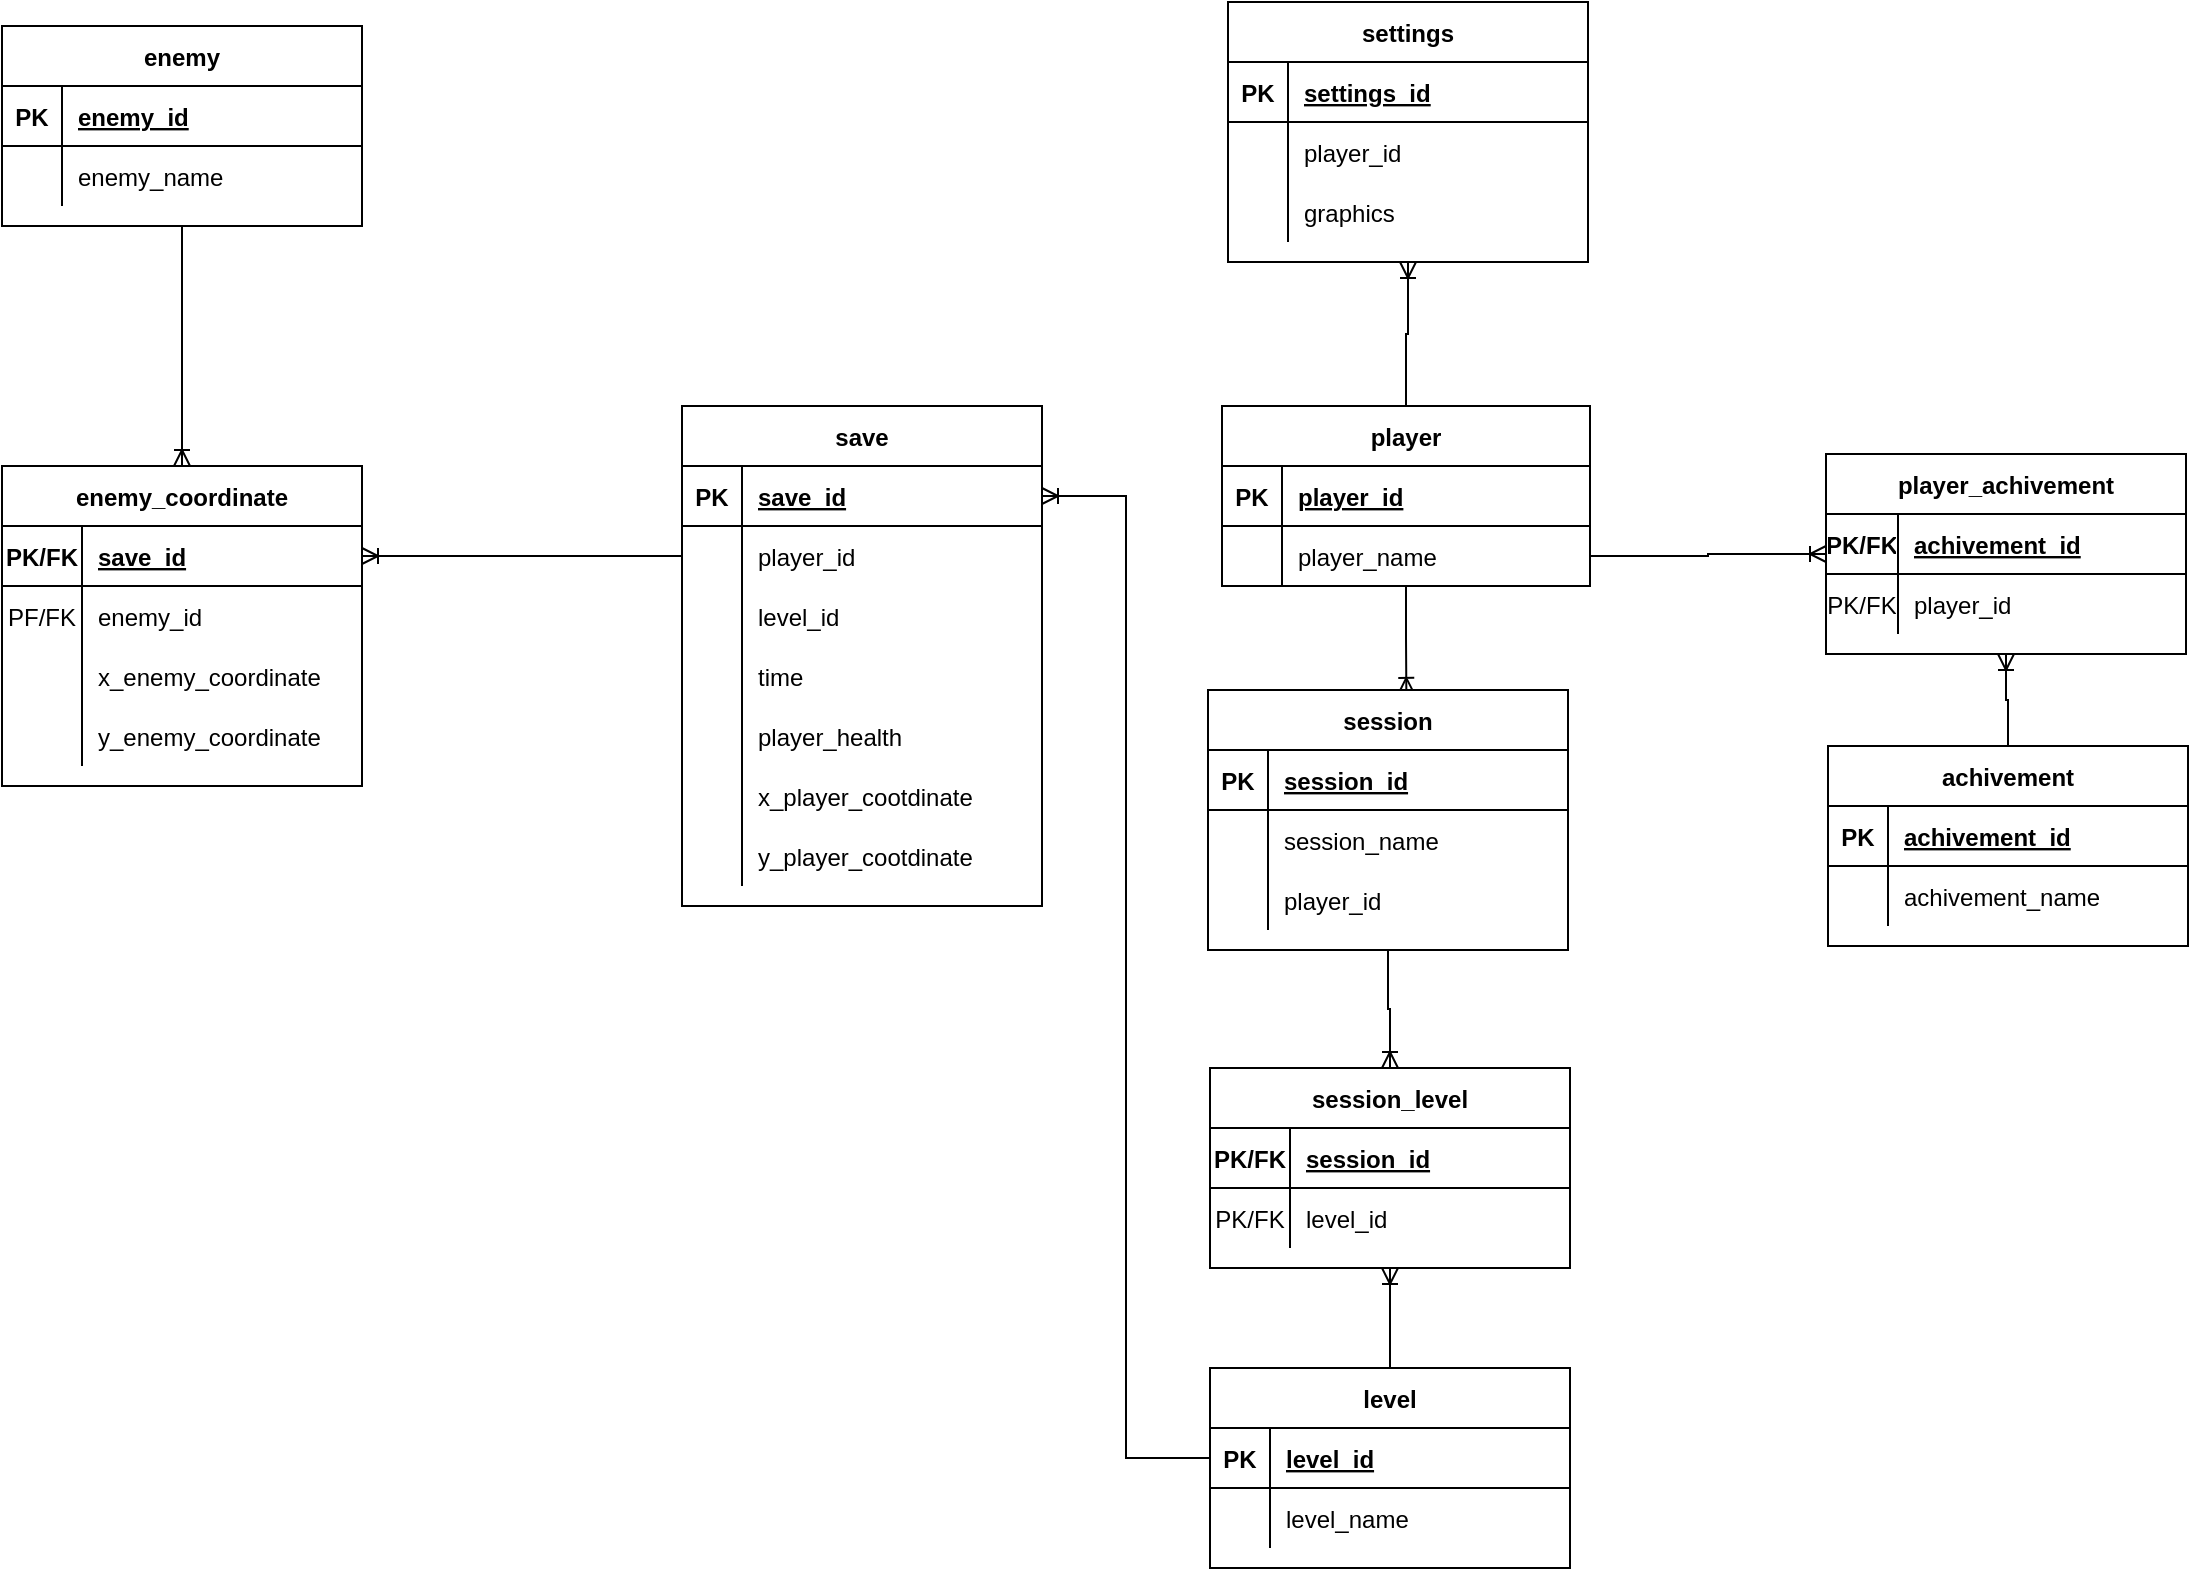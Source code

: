 <mxfile version="20.7.4" type="device"><diagram id="g3M--DwqCFLTSeb4jEzi" name="Страница 1"><mxGraphModel dx="2535" dy="1393" grid="1" gridSize="10" guides="1" tooltips="1" connect="1" arrows="1" fold="1" page="1" pageScale="1" pageWidth="827" pageHeight="1169" math="0" shadow="0"><root><mxCell id="0"/><mxCell id="1" parent="0"/><mxCell id="gzmJOsKCDwlrmbXUU4vh-43" value="" style="edgeStyle=orthogonalEdgeStyle;fontSize=12;html=1;endArrow=ERoneToMany;rounded=0;entryX=0.5;entryY=1;entryDx=0;entryDy=0;" parent="1" source="-hoojX2LVRHUCCKBzYkK-126" target="gzmJOsKCDwlrmbXUU4vh-44" edge="1"><mxGeometry width="100" height="100" relative="1" as="geometry"><mxPoint x="322" y="215" as="sourcePoint"/><mxPoint x="270" y="245" as="targetPoint"/></mxGeometry></mxCell><mxCell id="gzmJOsKCDwlrmbXUU4vh-44" value="settings" style="shape=table;startSize=30;container=1;collapsible=1;childLayout=tableLayout;fixedRows=1;rowLines=0;fontStyle=1;align=center;resizeLast=1;" parent="1" vertex="1"><mxGeometry x="1363" y="28" width="180" height="130" as="geometry"/></mxCell><mxCell id="gzmJOsKCDwlrmbXUU4vh-45" value="" style="shape=tableRow;horizontal=0;startSize=0;swimlaneHead=0;swimlaneBody=0;fillColor=none;collapsible=0;dropTarget=0;points=[[0,0.5],[1,0.5]];portConstraint=eastwest;top=0;left=0;right=0;bottom=1;" parent="gzmJOsKCDwlrmbXUU4vh-44" vertex="1"><mxGeometry y="30" width="180" height="30" as="geometry"/></mxCell><mxCell id="gzmJOsKCDwlrmbXUU4vh-46" value="PK" style="shape=partialRectangle;connectable=0;fillColor=none;top=0;left=0;bottom=0;right=0;fontStyle=1;overflow=hidden;" parent="gzmJOsKCDwlrmbXUU4vh-45" vertex="1"><mxGeometry width="30" height="30" as="geometry"><mxRectangle width="30" height="30" as="alternateBounds"/></mxGeometry></mxCell><mxCell id="gzmJOsKCDwlrmbXUU4vh-47" value="settings_id" style="shape=partialRectangle;connectable=0;fillColor=none;top=0;left=0;bottom=0;right=0;align=left;spacingLeft=6;fontStyle=5;overflow=hidden;" parent="gzmJOsKCDwlrmbXUU4vh-45" vertex="1"><mxGeometry x="30" width="150" height="30" as="geometry"><mxRectangle width="150" height="30" as="alternateBounds"/></mxGeometry></mxCell><mxCell id="gzmJOsKCDwlrmbXUU4vh-54" value="" style="shape=tableRow;horizontal=0;startSize=0;swimlaneHead=0;swimlaneBody=0;fillColor=none;collapsible=0;dropTarget=0;points=[[0,0.5],[1,0.5]];portConstraint=eastwest;top=0;left=0;right=0;bottom=0;" parent="gzmJOsKCDwlrmbXUU4vh-44" vertex="1"><mxGeometry y="60" width="180" height="30" as="geometry"/></mxCell><mxCell id="gzmJOsKCDwlrmbXUU4vh-55" value="" style="shape=partialRectangle;connectable=0;fillColor=none;top=0;left=0;bottom=0;right=0;editable=1;overflow=hidden;" parent="gzmJOsKCDwlrmbXUU4vh-54" vertex="1"><mxGeometry width="30" height="30" as="geometry"><mxRectangle width="30" height="30" as="alternateBounds"/></mxGeometry></mxCell><mxCell id="gzmJOsKCDwlrmbXUU4vh-56" value="player_id" style="shape=partialRectangle;connectable=0;fillColor=none;top=0;left=0;bottom=0;right=0;align=left;spacingLeft=6;overflow=hidden;" parent="gzmJOsKCDwlrmbXUU4vh-54" vertex="1"><mxGeometry x="30" width="150" height="30" as="geometry"><mxRectangle width="150" height="30" as="alternateBounds"/></mxGeometry></mxCell><mxCell id="gzmJOsKCDwlrmbXUU4vh-48" value="" style="shape=tableRow;horizontal=0;startSize=0;swimlaneHead=0;swimlaneBody=0;fillColor=none;collapsible=0;dropTarget=0;points=[[0,0.5],[1,0.5]];portConstraint=eastwest;top=0;left=0;right=0;bottom=0;" parent="gzmJOsKCDwlrmbXUU4vh-44" vertex="1"><mxGeometry y="90" width="180" height="30" as="geometry"/></mxCell><mxCell id="gzmJOsKCDwlrmbXUU4vh-49" value="" style="shape=partialRectangle;connectable=0;fillColor=none;top=0;left=0;bottom=0;right=0;editable=1;overflow=hidden;" parent="gzmJOsKCDwlrmbXUU4vh-48" vertex="1"><mxGeometry width="30" height="30" as="geometry"><mxRectangle width="30" height="30" as="alternateBounds"/></mxGeometry></mxCell><mxCell id="gzmJOsKCDwlrmbXUU4vh-50" value="graphics" style="shape=partialRectangle;connectable=0;fillColor=none;top=0;left=0;bottom=0;right=0;align=left;spacingLeft=6;overflow=hidden;" parent="gzmJOsKCDwlrmbXUU4vh-48" vertex="1"><mxGeometry x="30" width="150" height="30" as="geometry"><mxRectangle width="150" height="30" as="alternateBounds"/></mxGeometry></mxCell><mxCell id="-hoojX2LVRHUCCKBzYkK-8" value="" style="edgeStyle=orthogonalEdgeStyle;fontSize=12;html=1;endArrow=ERoneToMany;rounded=0;entryX=0.551;entryY=0.015;entryDx=0;entryDy=0;entryPerimeter=0;" parent="1" source="-hoojX2LVRHUCCKBzYkK-126" target="-hoojX2LVRHUCCKBzYkK-9" edge="1"><mxGeometry width="100" height="100" relative="1" as="geometry"><mxPoint x="520" y="465" as="sourcePoint"/><mxPoint x="430" y="495" as="targetPoint"/></mxGeometry></mxCell><mxCell id="-hoojX2LVRHUCCKBzYkK-9" value="session" style="shape=table;startSize=30;container=1;collapsible=1;childLayout=tableLayout;fixedRows=1;rowLines=0;fontStyle=1;align=center;resizeLast=1;" parent="1" vertex="1"><mxGeometry x="1353" y="372" width="180" height="130" as="geometry"/></mxCell><mxCell id="-hoojX2LVRHUCCKBzYkK-10" value="" style="shape=tableRow;horizontal=0;startSize=0;swimlaneHead=0;swimlaneBody=0;fillColor=none;collapsible=0;dropTarget=0;points=[[0,0.5],[1,0.5]];portConstraint=eastwest;top=0;left=0;right=0;bottom=1;" parent="-hoojX2LVRHUCCKBzYkK-9" vertex="1"><mxGeometry y="30" width="180" height="30" as="geometry"/></mxCell><mxCell id="-hoojX2LVRHUCCKBzYkK-11" value="PK" style="shape=partialRectangle;connectable=0;fillColor=none;top=0;left=0;bottom=0;right=0;fontStyle=1;overflow=hidden;" parent="-hoojX2LVRHUCCKBzYkK-10" vertex="1"><mxGeometry width="30" height="30" as="geometry"><mxRectangle width="30" height="30" as="alternateBounds"/></mxGeometry></mxCell><mxCell id="-hoojX2LVRHUCCKBzYkK-12" value="session_id" style="shape=partialRectangle;connectable=0;fillColor=none;top=0;left=0;bottom=0;right=0;align=left;spacingLeft=6;fontStyle=5;overflow=hidden;" parent="-hoojX2LVRHUCCKBzYkK-10" vertex="1"><mxGeometry x="30" width="150" height="30" as="geometry"><mxRectangle width="150" height="30" as="alternateBounds"/></mxGeometry></mxCell><mxCell id="-hoojX2LVRHUCCKBzYkK-13" value="" style="shape=tableRow;horizontal=0;startSize=0;swimlaneHead=0;swimlaneBody=0;fillColor=none;collapsible=0;dropTarget=0;points=[[0,0.5],[1,0.5]];portConstraint=eastwest;top=0;left=0;right=0;bottom=0;" parent="-hoojX2LVRHUCCKBzYkK-9" vertex="1"><mxGeometry y="60" width="180" height="30" as="geometry"/></mxCell><mxCell id="-hoojX2LVRHUCCKBzYkK-14" value="" style="shape=partialRectangle;connectable=0;fillColor=none;top=0;left=0;bottom=0;right=0;editable=1;overflow=hidden;" parent="-hoojX2LVRHUCCKBzYkK-13" vertex="1"><mxGeometry width="30" height="30" as="geometry"><mxRectangle width="30" height="30" as="alternateBounds"/></mxGeometry></mxCell><mxCell id="-hoojX2LVRHUCCKBzYkK-15" value="session_name" style="shape=partialRectangle;connectable=0;fillColor=none;top=0;left=0;bottom=0;right=0;align=left;spacingLeft=6;overflow=hidden;" parent="-hoojX2LVRHUCCKBzYkK-13" vertex="1"><mxGeometry x="30" width="150" height="30" as="geometry"><mxRectangle width="150" height="30" as="alternateBounds"/></mxGeometry></mxCell><mxCell id="-hoojX2LVRHUCCKBzYkK-16" value="" style="shape=tableRow;horizontal=0;startSize=0;swimlaneHead=0;swimlaneBody=0;fillColor=none;collapsible=0;dropTarget=0;points=[[0,0.5],[1,0.5]];portConstraint=eastwest;top=0;left=0;right=0;bottom=0;" parent="-hoojX2LVRHUCCKBzYkK-9" vertex="1"><mxGeometry y="90" width="180" height="30" as="geometry"/></mxCell><mxCell id="-hoojX2LVRHUCCKBzYkK-17" value="" style="shape=partialRectangle;connectable=0;fillColor=none;top=0;left=0;bottom=0;right=0;editable=1;overflow=hidden;" parent="-hoojX2LVRHUCCKBzYkK-16" vertex="1"><mxGeometry width="30" height="30" as="geometry"><mxRectangle width="30" height="30" as="alternateBounds"/></mxGeometry></mxCell><mxCell id="-hoojX2LVRHUCCKBzYkK-18" value="player_id" style="shape=partialRectangle;connectable=0;fillColor=none;top=0;left=0;bottom=0;right=0;align=left;spacingLeft=6;overflow=hidden;" parent="-hoojX2LVRHUCCKBzYkK-16" vertex="1"><mxGeometry x="30" width="150" height="30" as="geometry"><mxRectangle width="150" height="30" as="alternateBounds"/></mxGeometry></mxCell><mxCell id="-hoojX2LVRHUCCKBzYkK-19" value="level" style="shape=table;startSize=30;container=1;collapsible=1;childLayout=tableLayout;fixedRows=1;rowLines=0;fontStyle=1;align=center;resizeLast=1;" parent="1" vertex="1"><mxGeometry x="1354" y="711" width="180" height="100" as="geometry"/></mxCell><mxCell id="-hoojX2LVRHUCCKBzYkK-20" value="" style="shape=tableRow;horizontal=0;startSize=0;swimlaneHead=0;swimlaneBody=0;fillColor=none;collapsible=0;dropTarget=0;points=[[0,0.5],[1,0.5]];portConstraint=eastwest;top=0;left=0;right=0;bottom=1;" parent="-hoojX2LVRHUCCKBzYkK-19" vertex="1"><mxGeometry y="30" width="180" height="30" as="geometry"/></mxCell><mxCell id="-hoojX2LVRHUCCKBzYkK-21" value="PK" style="shape=partialRectangle;connectable=0;fillColor=none;top=0;left=0;bottom=0;right=0;fontStyle=1;overflow=hidden;" parent="-hoojX2LVRHUCCKBzYkK-20" vertex="1"><mxGeometry width="30" height="30" as="geometry"><mxRectangle width="30" height="30" as="alternateBounds"/></mxGeometry></mxCell><mxCell id="-hoojX2LVRHUCCKBzYkK-22" value="level_id" style="shape=partialRectangle;connectable=0;fillColor=none;top=0;left=0;bottom=0;right=0;align=left;spacingLeft=6;fontStyle=5;overflow=hidden;" parent="-hoojX2LVRHUCCKBzYkK-20" vertex="1"><mxGeometry x="30" width="150" height="30" as="geometry"><mxRectangle width="150" height="30" as="alternateBounds"/></mxGeometry></mxCell><mxCell id="-hoojX2LVRHUCCKBzYkK-23" value="" style="shape=tableRow;horizontal=0;startSize=0;swimlaneHead=0;swimlaneBody=0;fillColor=none;collapsible=0;dropTarget=0;points=[[0,0.5],[1,0.5]];portConstraint=eastwest;top=0;left=0;right=0;bottom=0;" parent="-hoojX2LVRHUCCKBzYkK-19" vertex="1"><mxGeometry y="60" width="180" height="30" as="geometry"/></mxCell><mxCell id="-hoojX2LVRHUCCKBzYkK-24" value="" style="shape=partialRectangle;connectable=0;fillColor=none;top=0;left=0;bottom=0;right=0;editable=1;overflow=hidden;" parent="-hoojX2LVRHUCCKBzYkK-23" vertex="1"><mxGeometry width="30" height="30" as="geometry"><mxRectangle width="30" height="30" as="alternateBounds"/></mxGeometry></mxCell><mxCell id="-hoojX2LVRHUCCKBzYkK-25" value="level_name" style="shape=partialRectangle;connectable=0;fillColor=none;top=0;left=0;bottom=0;right=0;align=left;spacingLeft=6;overflow=hidden;" parent="-hoojX2LVRHUCCKBzYkK-23" vertex="1"><mxGeometry x="30" width="150" height="30" as="geometry"><mxRectangle width="150" height="30" as="alternateBounds"/></mxGeometry></mxCell><mxCell id="-hoojX2LVRHUCCKBzYkK-29" value="" style="edgeStyle=orthogonalEdgeStyle;fontSize=12;html=1;endArrow=ERoneToMany;rounded=0;exitX=0.5;exitY=1;exitDx=0;exitDy=0;entryX=0.5;entryY=0;entryDx=0;entryDy=0;" parent="1" source="-hoojX2LVRHUCCKBzYkK-9" target="-hoojX2LVRHUCCKBzYkK-46" edge="1"><mxGeometry width="100" height="100" relative="1" as="geometry"><mxPoint x="1672" y="505" as="sourcePoint"/><mxPoint x="1312" y="460" as="targetPoint"/></mxGeometry></mxCell><mxCell id="-hoojX2LVRHUCCKBzYkK-30" value="achivement" style="shape=table;startSize=30;container=1;collapsible=1;childLayout=tableLayout;fixedRows=1;rowLines=0;fontStyle=1;align=center;resizeLast=1;" parent="1" vertex="1"><mxGeometry x="1663" y="400" width="180" height="100" as="geometry"/></mxCell><mxCell id="-hoojX2LVRHUCCKBzYkK-31" value="" style="shape=tableRow;horizontal=0;startSize=0;swimlaneHead=0;swimlaneBody=0;fillColor=none;collapsible=0;dropTarget=0;points=[[0,0.5],[1,0.5]];portConstraint=eastwest;top=0;left=0;right=0;bottom=1;" parent="-hoojX2LVRHUCCKBzYkK-30" vertex="1"><mxGeometry y="30" width="180" height="30" as="geometry"/></mxCell><mxCell id="-hoojX2LVRHUCCKBzYkK-32" value="PK" style="shape=partialRectangle;connectable=0;fillColor=none;top=0;left=0;bottom=0;right=0;fontStyle=1;overflow=hidden;" parent="-hoojX2LVRHUCCKBzYkK-31" vertex="1"><mxGeometry width="30" height="30" as="geometry"><mxRectangle width="30" height="30" as="alternateBounds"/></mxGeometry></mxCell><mxCell id="-hoojX2LVRHUCCKBzYkK-33" value="achivement_id" style="shape=partialRectangle;connectable=0;fillColor=none;top=0;left=0;bottom=0;right=0;align=left;spacingLeft=6;fontStyle=5;overflow=hidden;" parent="-hoojX2LVRHUCCKBzYkK-31" vertex="1"><mxGeometry x="30" width="150" height="30" as="geometry"><mxRectangle width="150" height="30" as="alternateBounds"/></mxGeometry></mxCell><mxCell id="-hoojX2LVRHUCCKBzYkK-34" value="" style="shape=tableRow;horizontal=0;startSize=0;swimlaneHead=0;swimlaneBody=0;fillColor=none;collapsible=0;dropTarget=0;points=[[0,0.5],[1,0.5]];portConstraint=eastwest;top=0;left=0;right=0;bottom=0;" parent="-hoojX2LVRHUCCKBzYkK-30" vertex="1"><mxGeometry y="60" width="180" height="30" as="geometry"/></mxCell><mxCell id="-hoojX2LVRHUCCKBzYkK-35" value="" style="shape=partialRectangle;connectable=0;fillColor=none;top=0;left=0;bottom=0;right=0;editable=1;overflow=hidden;" parent="-hoojX2LVRHUCCKBzYkK-34" vertex="1"><mxGeometry width="30" height="30" as="geometry"><mxRectangle width="30" height="30" as="alternateBounds"/></mxGeometry></mxCell><mxCell id="-hoojX2LVRHUCCKBzYkK-36" value="achivement_name" style="shape=partialRectangle;connectable=0;fillColor=none;top=0;left=0;bottom=0;right=0;align=left;spacingLeft=6;overflow=hidden;" parent="-hoojX2LVRHUCCKBzYkK-34" vertex="1"><mxGeometry x="30" width="150" height="30" as="geometry"><mxRectangle width="150" height="30" as="alternateBounds"/></mxGeometry></mxCell><mxCell id="-hoojX2LVRHUCCKBzYkK-37" value="player_achivement" style="shape=table;startSize=30;container=1;collapsible=1;childLayout=tableLayout;fixedRows=1;rowLines=0;fontStyle=1;align=center;resizeLast=1;" parent="1" vertex="1"><mxGeometry x="1662" y="254" width="180" height="100" as="geometry"/></mxCell><mxCell id="-hoojX2LVRHUCCKBzYkK-38" value="" style="shape=tableRow;horizontal=0;startSize=0;swimlaneHead=0;swimlaneBody=0;fillColor=none;collapsible=0;dropTarget=0;points=[[0,0.5],[1,0.5]];portConstraint=eastwest;top=0;left=0;right=0;bottom=1;" parent="-hoojX2LVRHUCCKBzYkK-37" vertex="1"><mxGeometry y="30" width="180" height="30" as="geometry"/></mxCell><mxCell id="-hoojX2LVRHUCCKBzYkK-39" value="PK/FK" style="shape=partialRectangle;connectable=0;fillColor=none;top=0;left=0;bottom=0;right=0;fontStyle=1;overflow=hidden;" parent="-hoojX2LVRHUCCKBzYkK-38" vertex="1"><mxGeometry width="36" height="30" as="geometry"><mxRectangle width="36" height="30" as="alternateBounds"/></mxGeometry></mxCell><mxCell id="-hoojX2LVRHUCCKBzYkK-40" value="achivement_id" style="shape=partialRectangle;connectable=0;fillColor=none;top=0;left=0;bottom=0;right=0;align=left;spacingLeft=6;fontStyle=5;overflow=hidden;" parent="-hoojX2LVRHUCCKBzYkK-38" vertex="1"><mxGeometry x="36" width="144" height="30" as="geometry"><mxRectangle width="144" height="30" as="alternateBounds"/></mxGeometry></mxCell><mxCell id="-hoojX2LVRHUCCKBzYkK-41" value="" style="shape=tableRow;horizontal=0;startSize=0;swimlaneHead=0;swimlaneBody=0;fillColor=none;collapsible=0;dropTarget=0;points=[[0,0.5],[1,0.5]];portConstraint=eastwest;top=0;left=0;right=0;bottom=0;" parent="-hoojX2LVRHUCCKBzYkK-37" vertex="1"><mxGeometry y="60" width="180" height="30" as="geometry"/></mxCell><mxCell id="-hoojX2LVRHUCCKBzYkK-42" value="PK/FK" style="shape=partialRectangle;connectable=0;fillColor=none;top=0;left=0;bottom=0;right=0;editable=1;overflow=hidden;" parent="-hoojX2LVRHUCCKBzYkK-41" vertex="1"><mxGeometry width="36" height="30" as="geometry"><mxRectangle width="36" height="30" as="alternateBounds"/></mxGeometry></mxCell><mxCell id="-hoojX2LVRHUCCKBzYkK-43" value="player_id" style="shape=partialRectangle;connectable=0;fillColor=none;top=0;left=0;bottom=0;right=0;align=left;spacingLeft=6;overflow=hidden;" parent="-hoojX2LVRHUCCKBzYkK-41" vertex="1"><mxGeometry x="36" width="144" height="30" as="geometry"><mxRectangle width="144" height="30" as="alternateBounds"/></mxGeometry></mxCell><mxCell id="-hoojX2LVRHUCCKBzYkK-44" value="" style="edgeStyle=orthogonalEdgeStyle;fontSize=12;html=1;endArrow=ERoneToMany;rounded=0;" parent="1" source="-hoojX2LVRHUCCKBzYkK-130" target="-hoojX2LVRHUCCKBzYkK-37" edge="1"><mxGeometry width="100" height="100" relative="1" as="geometry"><mxPoint x="616.048" y="510" as="sourcePoint"/><mxPoint x="430" y="475" as="targetPoint"/></mxGeometry></mxCell><mxCell id="-hoojX2LVRHUCCKBzYkK-45" value="" style="edgeStyle=orthogonalEdgeStyle;fontSize=12;html=1;endArrow=ERoneToMany;rounded=0;exitX=0.5;exitY=0;exitDx=0;exitDy=0;entryX=0.5;entryY=1;entryDx=0;entryDy=0;" parent="1" source="-hoojX2LVRHUCCKBzYkK-30" target="-hoojX2LVRHUCCKBzYkK-37" edge="1"><mxGeometry width="100" height="100" relative="1" as="geometry"><mxPoint x="1680" y="165" as="sourcePoint"/><mxPoint x="1580" y="165" as="targetPoint"/></mxGeometry></mxCell><mxCell id="-hoojX2LVRHUCCKBzYkK-46" value="session_level" style="shape=table;startSize=30;container=1;collapsible=1;childLayout=tableLayout;fixedRows=1;rowLines=0;fontStyle=1;align=center;resizeLast=1;" parent="1" vertex="1"><mxGeometry x="1354" y="561" width="180" height="100" as="geometry"/></mxCell><mxCell id="-hoojX2LVRHUCCKBzYkK-47" value="" style="shape=tableRow;horizontal=0;startSize=0;swimlaneHead=0;swimlaneBody=0;fillColor=none;collapsible=0;dropTarget=0;points=[[0,0.5],[1,0.5]];portConstraint=eastwest;top=0;left=0;right=0;bottom=1;" parent="-hoojX2LVRHUCCKBzYkK-46" vertex="1"><mxGeometry y="30" width="180" height="30" as="geometry"/></mxCell><mxCell id="-hoojX2LVRHUCCKBzYkK-48" value="PK/FK" style="shape=partialRectangle;connectable=0;fillColor=none;top=0;left=0;bottom=0;right=0;fontStyle=1;overflow=hidden;" parent="-hoojX2LVRHUCCKBzYkK-47" vertex="1"><mxGeometry width="40" height="30" as="geometry"><mxRectangle width="40" height="30" as="alternateBounds"/></mxGeometry></mxCell><mxCell id="-hoojX2LVRHUCCKBzYkK-49" value="session_id" style="shape=partialRectangle;connectable=0;fillColor=none;top=0;left=0;bottom=0;right=0;align=left;spacingLeft=6;fontStyle=5;overflow=hidden;" parent="-hoojX2LVRHUCCKBzYkK-47" vertex="1"><mxGeometry x="40" width="140" height="30" as="geometry"><mxRectangle width="140" height="30" as="alternateBounds"/></mxGeometry></mxCell><mxCell id="-hoojX2LVRHUCCKBzYkK-50" value="" style="shape=tableRow;horizontal=0;startSize=0;swimlaneHead=0;swimlaneBody=0;fillColor=none;collapsible=0;dropTarget=0;points=[[0,0.5],[1,0.5]];portConstraint=eastwest;top=0;left=0;right=0;bottom=0;" parent="-hoojX2LVRHUCCKBzYkK-46" vertex="1"><mxGeometry y="60" width="180" height="30" as="geometry"/></mxCell><mxCell id="-hoojX2LVRHUCCKBzYkK-51" value="PK/FK" style="shape=partialRectangle;connectable=0;fillColor=none;top=0;left=0;bottom=0;right=0;editable=1;overflow=hidden;" parent="-hoojX2LVRHUCCKBzYkK-50" vertex="1"><mxGeometry width="40" height="30" as="geometry"><mxRectangle width="40" height="30" as="alternateBounds"/></mxGeometry></mxCell><mxCell id="-hoojX2LVRHUCCKBzYkK-52" value="level_id" style="shape=partialRectangle;connectable=0;fillColor=none;top=0;left=0;bottom=0;right=0;align=left;spacingLeft=6;overflow=hidden;" parent="-hoojX2LVRHUCCKBzYkK-50" vertex="1"><mxGeometry x="40" width="140" height="30" as="geometry"><mxRectangle width="140" height="30" as="alternateBounds"/></mxGeometry></mxCell><mxCell id="-hoojX2LVRHUCCKBzYkK-53" value="" style="edgeStyle=orthogonalEdgeStyle;fontSize=12;html=1;endArrow=ERoneToMany;rounded=0;exitX=0.5;exitY=0;exitDx=0;exitDy=0;entryX=0.5;entryY=1;entryDx=0;entryDy=0;" parent="1" source="-hoojX2LVRHUCCKBzYkK-19" target="-hoojX2LVRHUCCKBzYkK-46" edge="1"><mxGeometry width="100" height="100" relative="1" as="geometry"><mxPoint x="1462" y="550" as="sourcePoint"/><mxPoint x="1452" y="700" as="targetPoint"/></mxGeometry></mxCell><mxCell id="-hoojX2LVRHUCCKBzYkK-126" value="player" style="shape=table;startSize=30;container=1;collapsible=1;childLayout=tableLayout;fixedRows=1;rowLines=0;fontStyle=1;align=center;resizeLast=1;" parent="1" vertex="1"><mxGeometry x="1360" y="230" width="184" height="90" as="geometry"/></mxCell><mxCell id="-hoojX2LVRHUCCKBzYkK-127" value="" style="shape=tableRow;horizontal=0;startSize=0;swimlaneHead=0;swimlaneBody=0;fillColor=none;collapsible=0;dropTarget=0;points=[[0,0.5],[1,0.5]];portConstraint=eastwest;top=0;left=0;right=0;bottom=1;" parent="-hoojX2LVRHUCCKBzYkK-126" vertex="1"><mxGeometry y="30" width="184" height="30" as="geometry"/></mxCell><mxCell id="-hoojX2LVRHUCCKBzYkK-128" value="PK" style="shape=partialRectangle;connectable=0;fillColor=none;top=0;left=0;bottom=0;right=0;fontStyle=1;overflow=hidden;" parent="-hoojX2LVRHUCCKBzYkK-127" vertex="1"><mxGeometry width="30" height="30" as="geometry"><mxRectangle width="30" height="30" as="alternateBounds"/></mxGeometry></mxCell><mxCell id="-hoojX2LVRHUCCKBzYkK-129" value="player_id" style="shape=partialRectangle;connectable=0;fillColor=none;top=0;left=0;bottom=0;right=0;align=left;spacingLeft=6;fontStyle=5;overflow=hidden;" parent="-hoojX2LVRHUCCKBzYkK-127" vertex="1"><mxGeometry x="30" width="154" height="30" as="geometry"><mxRectangle width="154" height="30" as="alternateBounds"/></mxGeometry></mxCell><mxCell id="-hoojX2LVRHUCCKBzYkK-130" value="" style="shape=tableRow;horizontal=0;startSize=0;swimlaneHead=0;swimlaneBody=0;fillColor=none;collapsible=0;dropTarget=0;points=[[0,0.5],[1,0.5]];portConstraint=eastwest;top=0;left=0;right=0;bottom=0;" parent="-hoojX2LVRHUCCKBzYkK-126" vertex="1"><mxGeometry y="60" width="184" height="30" as="geometry"/></mxCell><mxCell id="-hoojX2LVRHUCCKBzYkK-131" value="" style="shape=partialRectangle;connectable=0;fillColor=none;top=0;left=0;bottom=0;right=0;editable=1;overflow=hidden;" parent="-hoojX2LVRHUCCKBzYkK-130" vertex="1"><mxGeometry width="30" height="30" as="geometry"><mxRectangle width="30" height="30" as="alternateBounds"/></mxGeometry></mxCell><mxCell id="-hoojX2LVRHUCCKBzYkK-132" value="player_name" style="shape=partialRectangle;connectable=0;fillColor=none;top=0;left=0;bottom=0;right=0;align=left;spacingLeft=6;overflow=hidden;" parent="-hoojX2LVRHUCCKBzYkK-130" vertex="1"><mxGeometry x="30" width="154" height="30" as="geometry"><mxRectangle width="154" height="30" as="alternateBounds"/></mxGeometry></mxCell><mxCell id="-hoojX2LVRHUCCKBzYkK-133" value="save" style="shape=table;startSize=30;container=1;collapsible=1;childLayout=tableLayout;fixedRows=1;rowLines=0;fontStyle=1;align=center;resizeLast=1;" parent="1" vertex="1"><mxGeometry x="1090" y="230" width="180" height="250" as="geometry"/></mxCell><mxCell id="-hoojX2LVRHUCCKBzYkK-134" value="" style="shape=tableRow;horizontal=0;startSize=0;swimlaneHead=0;swimlaneBody=0;fillColor=none;collapsible=0;dropTarget=0;points=[[0,0.5],[1,0.5]];portConstraint=eastwest;top=0;left=0;right=0;bottom=1;" parent="-hoojX2LVRHUCCKBzYkK-133" vertex="1"><mxGeometry y="30" width="180" height="30" as="geometry"/></mxCell><mxCell id="-hoojX2LVRHUCCKBzYkK-135" value="PK" style="shape=partialRectangle;connectable=0;fillColor=none;top=0;left=0;bottom=0;right=0;fontStyle=1;overflow=hidden;" parent="-hoojX2LVRHUCCKBzYkK-134" vertex="1"><mxGeometry width="30" height="30" as="geometry"><mxRectangle width="30" height="30" as="alternateBounds"/></mxGeometry></mxCell><mxCell id="-hoojX2LVRHUCCKBzYkK-136" value="save_id" style="shape=partialRectangle;connectable=0;fillColor=none;top=0;left=0;bottom=0;right=0;align=left;spacingLeft=6;fontStyle=5;overflow=hidden;" parent="-hoojX2LVRHUCCKBzYkK-134" vertex="1"><mxGeometry x="30" width="150" height="30" as="geometry"><mxRectangle width="150" height="30" as="alternateBounds"/></mxGeometry></mxCell><mxCell id="-hoojX2LVRHUCCKBzYkK-137" value="" style="shape=tableRow;horizontal=0;startSize=0;swimlaneHead=0;swimlaneBody=0;fillColor=none;collapsible=0;dropTarget=0;points=[[0,0.5],[1,0.5]];portConstraint=eastwest;top=0;left=0;right=0;bottom=0;" parent="-hoojX2LVRHUCCKBzYkK-133" vertex="1"><mxGeometry y="60" width="180" height="30" as="geometry"/></mxCell><mxCell id="-hoojX2LVRHUCCKBzYkK-138" value="" style="shape=partialRectangle;connectable=0;fillColor=none;top=0;left=0;bottom=0;right=0;editable=1;overflow=hidden;" parent="-hoojX2LVRHUCCKBzYkK-137" vertex="1"><mxGeometry width="30" height="30" as="geometry"><mxRectangle width="30" height="30" as="alternateBounds"/></mxGeometry></mxCell><mxCell id="-hoojX2LVRHUCCKBzYkK-139" value="player_id" style="shape=partialRectangle;connectable=0;fillColor=none;top=0;left=0;bottom=0;right=0;align=left;spacingLeft=6;overflow=hidden;" parent="-hoojX2LVRHUCCKBzYkK-137" vertex="1"><mxGeometry x="30" width="150" height="30" as="geometry"><mxRectangle width="150" height="30" as="alternateBounds"/></mxGeometry></mxCell><mxCell id="-hoojX2LVRHUCCKBzYkK-140" value="" style="shape=tableRow;horizontal=0;startSize=0;swimlaneHead=0;swimlaneBody=0;fillColor=none;collapsible=0;dropTarget=0;points=[[0,0.5],[1,0.5]];portConstraint=eastwest;top=0;left=0;right=0;bottom=0;" parent="-hoojX2LVRHUCCKBzYkK-133" vertex="1"><mxGeometry y="90" width="180" height="30" as="geometry"/></mxCell><mxCell id="-hoojX2LVRHUCCKBzYkK-141" value="" style="shape=partialRectangle;connectable=0;fillColor=none;top=0;left=0;bottom=0;right=0;editable=1;overflow=hidden;" parent="-hoojX2LVRHUCCKBzYkK-140" vertex="1"><mxGeometry width="30" height="30" as="geometry"><mxRectangle width="30" height="30" as="alternateBounds"/></mxGeometry></mxCell><mxCell id="-hoojX2LVRHUCCKBzYkK-142" value="level_id" style="shape=partialRectangle;connectable=0;fillColor=none;top=0;left=0;bottom=0;right=0;align=left;spacingLeft=6;overflow=hidden;" parent="-hoojX2LVRHUCCKBzYkK-140" vertex="1"><mxGeometry x="30" width="150" height="30" as="geometry"><mxRectangle width="150" height="30" as="alternateBounds"/></mxGeometry></mxCell><mxCell id="-hoojX2LVRHUCCKBzYkK-143" value="" style="shape=tableRow;horizontal=0;startSize=0;swimlaneHead=0;swimlaneBody=0;fillColor=none;collapsible=0;dropTarget=0;points=[[0,0.5],[1,0.5]];portConstraint=eastwest;top=0;left=0;right=0;bottom=0;" parent="-hoojX2LVRHUCCKBzYkK-133" vertex="1"><mxGeometry y="120" width="180" height="30" as="geometry"/></mxCell><mxCell id="-hoojX2LVRHUCCKBzYkK-144" value="" style="shape=partialRectangle;connectable=0;fillColor=none;top=0;left=0;bottom=0;right=0;editable=1;overflow=hidden;" parent="-hoojX2LVRHUCCKBzYkK-143" vertex="1"><mxGeometry width="30" height="30" as="geometry"><mxRectangle width="30" height="30" as="alternateBounds"/></mxGeometry></mxCell><mxCell id="-hoojX2LVRHUCCKBzYkK-145" value="time" style="shape=partialRectangle;connectable=0;fillColor=none;top=0;left=0;bottom=0;right=0;align=left;spacingLeft=6;overflow=hidden;" parent="-hoojX2LVRHUCCKBzYkK-143" vertex="1"><mxGeometry x="30" width="150" height="30" as="geometry"><mxRectangle width="150" height="30" as="alternateBounds"/></mxGeometry></mxCell><mxCell id="-hoojX2LVRHUCCKBzYkK-146" value="" style="shape=tableRow;horizontal=0;startSize=0;swimlaneHead=0;swimlaneBody=0;fillColor=none;collapsible=0;dropTarget=0;points=[[0,0.5],[1,0.5]];portConstraint=eastwest;top=0;left=0;right=0;bottom=0;" parent="-hoojX2LVRHUCCKBzYkK-133" vertex="1"><mxGeometry y="150" width="180" height="30" as="geometry"/></mxCell><mxCell id="-hoojX2LVRHUCCKBzYkK-147" value="" style="shape=partialRectangle;connectable=0;fillColor=none;top=0;left=0;bottom=0;right=0;editable=1;overflow=hidden;" parent="-hoojX2LVRHUCCKBzYkK-146" vertex="1"><mxGeometry width="30" height="30" as="geometry"><mxRectangle width="30" height="30" as="alternateBounds"/></mxGeometry></mxCell><mxCell id="-hoojX2LVRHUCCKBzYkK-148" value="player_health" style="shape=partialRectangle;connectable=0;fillColor=none;top=0;left=0;bottom=0;right=0;align=left;spacingLeft=6;overflow=hidden;" parent="-hoojX2LVRHUCCKBzYkK-146" vertex="1"><mxGeometry x="30" width="150" height="30" as="geometry"><mxRectangle width="150" height="30" as="alternateBounds"/></mxGeometry></mxCell><mxCell id="-hoojX2LVRHUCCKBzYkK-149" value="" style="shape=tableRow;horizontal=0;startSize=0;swimlaneHead=0;swimlaneBody=0;fillColor=none;collapsible=0;dropTarget=0;points=[[0,0.5],[1,0.5]];portConstraint=eastwest;top=0;left=0;right=0;bottom=0;" parent="-hoojX2LVRHUCCKBzYkK-133" vertex="1"><mxGeometry y="180" width="180" height="30" as="geometry"/></mxCell><mxCell id="-hoojX2LVRHUCCKBzYkK-150" value="" style="shape=partialRectangle;connectable=0;fillColor=none;top=0;left=0;bottom=0;right=0;editable=1;overflow=hidden;" parent="-hoojX2LVRHUCCKBzYkK-149" vertex="1"><mxGeometry width="30" height="30" as="geometry"><mxRectangle width="30" height="30" as="alternateBounds"/></mxGeometry></mxCell><mxCell id="-hoojX2LVRHUCCKBzYkK-151" value="x_player_cootdinate" style="shape=partialRectangle;connectable=0;fillColor=none;top=0;left=0;bottom=0;right=0;align=left;spacingLeft=6;overflow=hidden;" parent="-hoojX2LVRHUCCKBzYkK-149" vertex="1"><mxGeometry x="30" width="150" height="30" as="geometry"><mxRectangle width="150" height="30" as="alternateBounds"/></mxGeometry></mxCell><mxCell id="-hoojX2LVRHUCCKBzYkK-152" value="" style="shape=tableRow;horizontal=0;startSize=0;swimlaneHead=0;swimlaneBody=0;fillColor=none;collapsible=0;dropTarget=0;points=[[0,0.5],[1,0.5]];portConstraint=eastwest;top=0;left=0;right=0;bottom=0;" parent="-hoojX2LVRHUCCKBzYkK-133" vertex="1"><mxGeometry y="210" width="180" height="30" as="geometry"/></mxCell><mxCell id="-hoojX2LVRHUCCKBzYkK-153" value="" style="shape=partialRectangle;connectable=0;fillColor=none;top=0;left=0;bottom=0;right=0;editable=1;overflow=hidden;" parent="-hoojX2LVRHUCCKBzYkK-152" vertex="1"><mxGeometry width="30" height="30" as="geometry"><mxRectangle width="30" height="30" as="alternateBounds"/></mxGeometry></mxCell><mxCell id="-hoojX2LVRHUCCKBzYkK-154" value="y_player_cootdinate" style="shape=partialRectangle;connectable=0;fillColor=none;top=0;left=0;bottom=0;right=0;align=left;spacingLeft=6;overflow=hidden;" parent="-hoojX2LVRHUCCKBzYkK-152" vertex="1"><mxGeometry x="30" width="150" height="30" as="geometry"><mxRectangle width="150" height="30" as="alternateBounds"/></mxGeometry></mxCell><mxCell id="-hoojX2LVRHUCCKBzYkK-155" value="" style="edgeStyle=orthogonalEdgeStyle;fontSize=12;html=1;endArrow=ERoneToMany;rounded=0;exitX=0;exitY=0.5;exitDx=0;exitDy=0;" parent="1" source="-hoojX2LVRHUCCKBzYkK-20" target="-hoojX2LVRHUCCKBzYkK-134" edge="1"><mxGeometry width="100" height="100" relative="1" as="geometry"><mxPoint x="1360" y="470" as="sourcePoint"/><mxPoint x="1460" y="370" as="targetPoint"/></mxGeometry></mxCell><mxCell id="-hoojX2LVRHUCCKBzYkK-166" value="enemy" style="shape=table;startSize=30;container=1;collapsible=1;childLayout=tableLayout;fixedRows=1;rowLines=0;fontStyle=1;align=center;resizeLast=1;" parent="1" vertex="1"><mxGeometry x="750" y="40" width="180" height="100" as="geometry"/></mxCell><mxCell id="-hoojX2LVRHUCCKBzYkK-167" value="" style="shape=tableRow;horizontal=0;startSize=0;swimlaneHead=0;swimlaneBody=0;fillColor=none;collapsible=0;dropTarget=0;points=[[0,0.5],[1,0.5]];portConstraint=eastwest;top=0;left=0;right=0;bottom=1;" parent="-hoojX2LVRHUCCKBzYkK-166" vertex="1"><mxGeometry y="30" width="180" height="30" as="geometry"/></mxCell><mxCell id="-hoojX2LVRHUCCKBzYkK-168" value="PK" style="shape=partialRectangle;connectable=0;fillColor=none;top=0;left=0;bottom=0;right=0;fontStyle=1;overflow=hidden;" parent="-hoojX2LVRHUCCKBzYkK-167" vertex="1"><mxGeometry width="30" height="30" as="geometry"><mxRectangle width="30" height="30" as="alternateBounds"/></mxGeometry></mxCell><mxCell id="-hoojX2LVRHUCCKBzYkK-169" value="enemy_id" style="shape=partialRectangle;connectable=0;fillColor=none;top=0;left=0;bottom=0;right=0;align=left;spacingLeft=6;fontStyle=5;overflow=hidden;" parent="-hoojX2LVRHUCCKBzYkK-167" vertex="1"><mxGeometry x="30" width="150" height="30" as="geometry"><mxRectangle width="150" height="30" as="alternateBounds"/></mxGeometry></mxCell><mxCell id="-hoojX2LVRHUCCKBzYkK-170" value="" style="shape=tableRow;horizontal=0;startSize=0;swimlaneHead=0;swimlaneBody=0;fillColor=none;collapsible=0;dropTarget=0;points=[[0,0.5],[1,0.5]];portConstraint=eastwest;top=0;left=0;right=0;bottom=0;" parent="-hoojX2LVRHUCCKBzYkK-166" vertex="1"><mxGeometry y="60" width="180" height="30" as="geometry"/></mxCell><mxCell id="-hoojX2LVRHUCCKBzYkK-171" value="" style="shape=partialRectangle;connectable=0;fillColor=none;top=0;left=0;bottom=0;right=0;editable=1;overflow=hidden;" parent="-hoojX2LVRHUCCKBzYkK-170" vertex="1"><mxGeometry width="30" height="30" as="geometry"><mxRectangle width="30" height="30" as="alternateBounds"/></mxGeometry></mxCell><mxCell id="-hoojX2LVRHUCCKBzYkK-172" value="enemy_name" style="shape=partialRectangle;connectable=0;fillColor=none;top=0;left=0;bottom=0;right=0;align=left;spacingLeft=6;overflow=hidden;" parent="-hoojX2LVRHUCCKBzYkK-170" vertex="1"><mxGeometry x="30" width="150" height="30" as="geometry"><mxRectangle width="150" height="30" as="alternateBounds"/></mxGeometry></mxCell><mxCell id="-hoojX2LVRHUCCKBzYkK-180" value="enemy_coordinate" style="shape=table;startSize=30;container=1;collapsible=1;childLayout=tableLayout;fixedRows=1;rowLines=0;fontStyle=1;align=center;resizeLast=1;" parent="1" vertex="1"><mxGeometry x="750" y="260" width="180" height="160" as="geometry"/></mxCell><mxCell id="-hoojX2LVRHUCCKBzYkK-181" value="" style="shape=tableRow;horizontal=0;startSize=0;swimlaneHead=0;swimlaneBody=0;fillColor=none;collapsible=0;dropTarget=0;points=[[0,0.5],[1,0.5]];portConstraint=eastwest;top=0;left=0;right=0;bottom=1;" parent="-hoojX2LVRHUCCKBzYkK-180" vertex="1"><mxGeometry y="30" width="180" height="30" as="geometry"/></mxCell><mxCell id="-hoojX2LVRHUCCKBzYkK-182" value="PK/FK" style="shape=partialRectangle;connectable=0;fillColor=none;top=0;left=0;bottom=0;right=0;fontStyle=1;overflow=hidden;" parent="-hoojX2LVRHUCCKBzYkK-181" vertex="1"><mxGeometry width="40.0" height="30" as="geometry"><mxRectangle width="40.0" height="30" as="alternateBounds"/></mxGeometry></mxCell><mxCell id="-hoojX2LVRHUCCKBzYkK-183" value="save_id" style="shape=partialRectangle;connectable=0;fillColor=none;top=0;left=0;bottom=0;right=0;align=left;spacingLeft=6;fontStyle=5;overflow=hidden;" parent="-hoojX2LVRHUCCKBzYkK-181" vertex="1"><mxGeometry x="40.0" width="140.0" height="30" as="geometry"><mxRectangle width="140.0" height="30" as="alternateBounds"/></mxGeometry></mxCell><mxCell id="-hoojX2LVRHUCCKBzYkK-187" value="" style="shape=tableRow;horizontal=0;startSize=0;swimlaneHead=0;swimlaneBody=0;fillColor=none;collapsible=0;dropTarget=0;points=[[0,0.5],[1,0.5]];portConstraint=eastwest;top=0;left=0;right=0;bottom=0;" parent="-hoojX2LVRHUCCKBzYkK-180" vertex="1"><mxGeometry y="60" width="180" height="30" as="geometry"/></mxCell><mxCell id="-hoojX2LVRHUCCKBzYkK-188" value="PF/FK" style="shape=partialRectangle;connectable=0;fillColor=none;top=0;left=0;bottom=0;right=0;editable=1;overflow=hidden;" parent="-hoojX2LVRHUCCKBzYkK-187" vertex="1"><mxGeometry width="40.0" height="30" as="geometry"><mxRectangle width="40.0" height="30" as="alternateBounds"/></mxGeometry></mxCell><mxCell id="-hoojX2LVRHUCCKBzYkK-189" value="enemy_id" style="shape=partialRectangle;connectable=0;fillColor=none;top=0;left=0;bottom=0;right=0;align=left;spacingLeft=6;overflow=hidden;" parent="-hoojX2LVRHUCCKBzYkK-187" vertex="1"><mxGeometry x="40.0" width="140.0" height="30" as="geometry"><mxRectangle width="140.0" height="30" as="alternateBounds"/></mxGeometry></mxCell><mxCell id="-hoojX2LVRHUCCKBzYkK-190" value="" style="shape=tableRow;horizontal=0;startSize=0;swimlaneHead=0;swimlaneBody=0;fillColor=none;collapsible=0;dropTarget=0;points=[[0,0.5],[1,0.5]];portConstraint=eastwest;top=0;left=0;right=0;bottom=0;" parent="-hoojX2LVRHUCCKBzYkK-180" vertex="1"><mxGeometry y="90" width="180" height="30" as="geometry"/></mxCell><mxCell id="-hoojX2LVRHUCCKBzYkK-191" value="" style="shape=partialRectangle;connectable=0;fillColor=none;top=0;left=0;bottom=0;right=0;editable=1;overflow=hidden;" parent="-hoojX2LVRHUCCKBzYkK-190" vertex="1"><mxGeometry width="40.0" height="30" as="geometry"><mxRectangle width="40.0" height="30" as="alternateBounds"/></mxGeometry></mxCell><mxCell id="-hoojX2LVRHUCCKBzYkK-192" value="x_enemy_coordinate" style="shape=partialRectangle;connectable=0;fillColor=none;top=0;left=0;bottom=0;right=0;align=left;spacingLeft=6;overflow=hidden;" parent="-hoojX2LVRHUCCKBzYkK-190" vertex="1"><mxGeometry x="40.0" width="140.0" height="30" as="geometry"><mxRectangle width="140.0" height="30" as="alternateBounds"/></mxGeometry></mxCell><mxCell id="-hoojX2LVRHUCCKBzYkK-193" value="" style="shape=tableRow;horizontal=0;startSize=0;swimlaneHead=0;swimlaneBody=0;fillColor=none;collapsible=0;dropTarget=0;points=[[0,0.5],[1,0.5]];portConstraint=eastwest;top=0;left=0;right=0;bottom=0;" parent="-hoojX2LVRHUCCKBzYkK-180" vertex="1"><mxGeometry y="120" width="180" height="30" as="geometry"/></mxCell><mxCell id="-hoojX2LVRHUCCKBzYkK-194" value="" style="shape=partialRectangle;connectable=0;fillColor=none;top=0;left=0;bottom=0;right=0;editable=1;overflow=hidden;" parent="-hoojX2LVRHUCCKBzYkK-193" vertex="1"><mxGeometry width="40.0" height="30" as="geometry"><mxRectangle width="40.0" height="30" as="alternateBounds"/></mxGeometry></mxCell><mxCell id="-hoojX2LVRHUCCKBzYkK-195" value="y_enemy_coordinate" style="shape=partialRectangle;connectable=0;fillColor=none;top=0;left=0;bottom=0;right=0;align=left;spacingLeft=6;overflow=hidden;" parent="-hoojX2LVRHUCCKBzYkK-193" vertex="1"><mxGeometry x="40.0" width="140.0" height="30" as="geometry"><mxRectangle width="140.0" height="30" as="alternateBounds"/></mxGeometry></mxCell><mxCell id="-hoojX2LVRHUCCKBzYkK-196" value="" style="edgeStyle=orthogonalEdgeStyle;fontSize=12;html=1;endArrow=ERoneToMany;rounded=0;exitX=0.5;exitY=1;exitDx=0;exitDy=0;entryX=0.5;entryY=0;entryDx=0;entryDy=0;" parent="1" source="-hoojX2LVRHUCCKBzYkK-166" target="-hoojX2LVRHUCCKBzYkK-180" edge="1"><mxGeometry width="100" height="100" relative="1" as="geometry"><mxPoint x="1190" y="170" as="sourcePoint"/><mxPoint x="1190" y="250" as="targetPoint"/></mxGeometry></mxCell><mxCell id="-hoojX2LVRHUCCKBzYkK-197" value="" style="edgeStyle=orthogonalEdgeStyle;fontSize=12;html=1;endArrow=ERoneToMany;rounded=0;exitX=0;exitY=0.5;exitDx=0;exitDy=0;entryX=1;entryY=0.5;entryDx=0;entryDy=0;" parent="1" source="-hoojX2LVRHUCCKBzYkK-137" target="-hoojX2LVRHUCCKBzYkK-181" edge="1"><mxGeometry width="100" height="100" relative="1" as="geometry"><mxPoint x="850" y="210" as="sourcePoint"/><mxPoint x="850" y="270" as="targetPoint"/></mxGeometry></mxCell></root></mxGraphModel></diagram></mxfile>